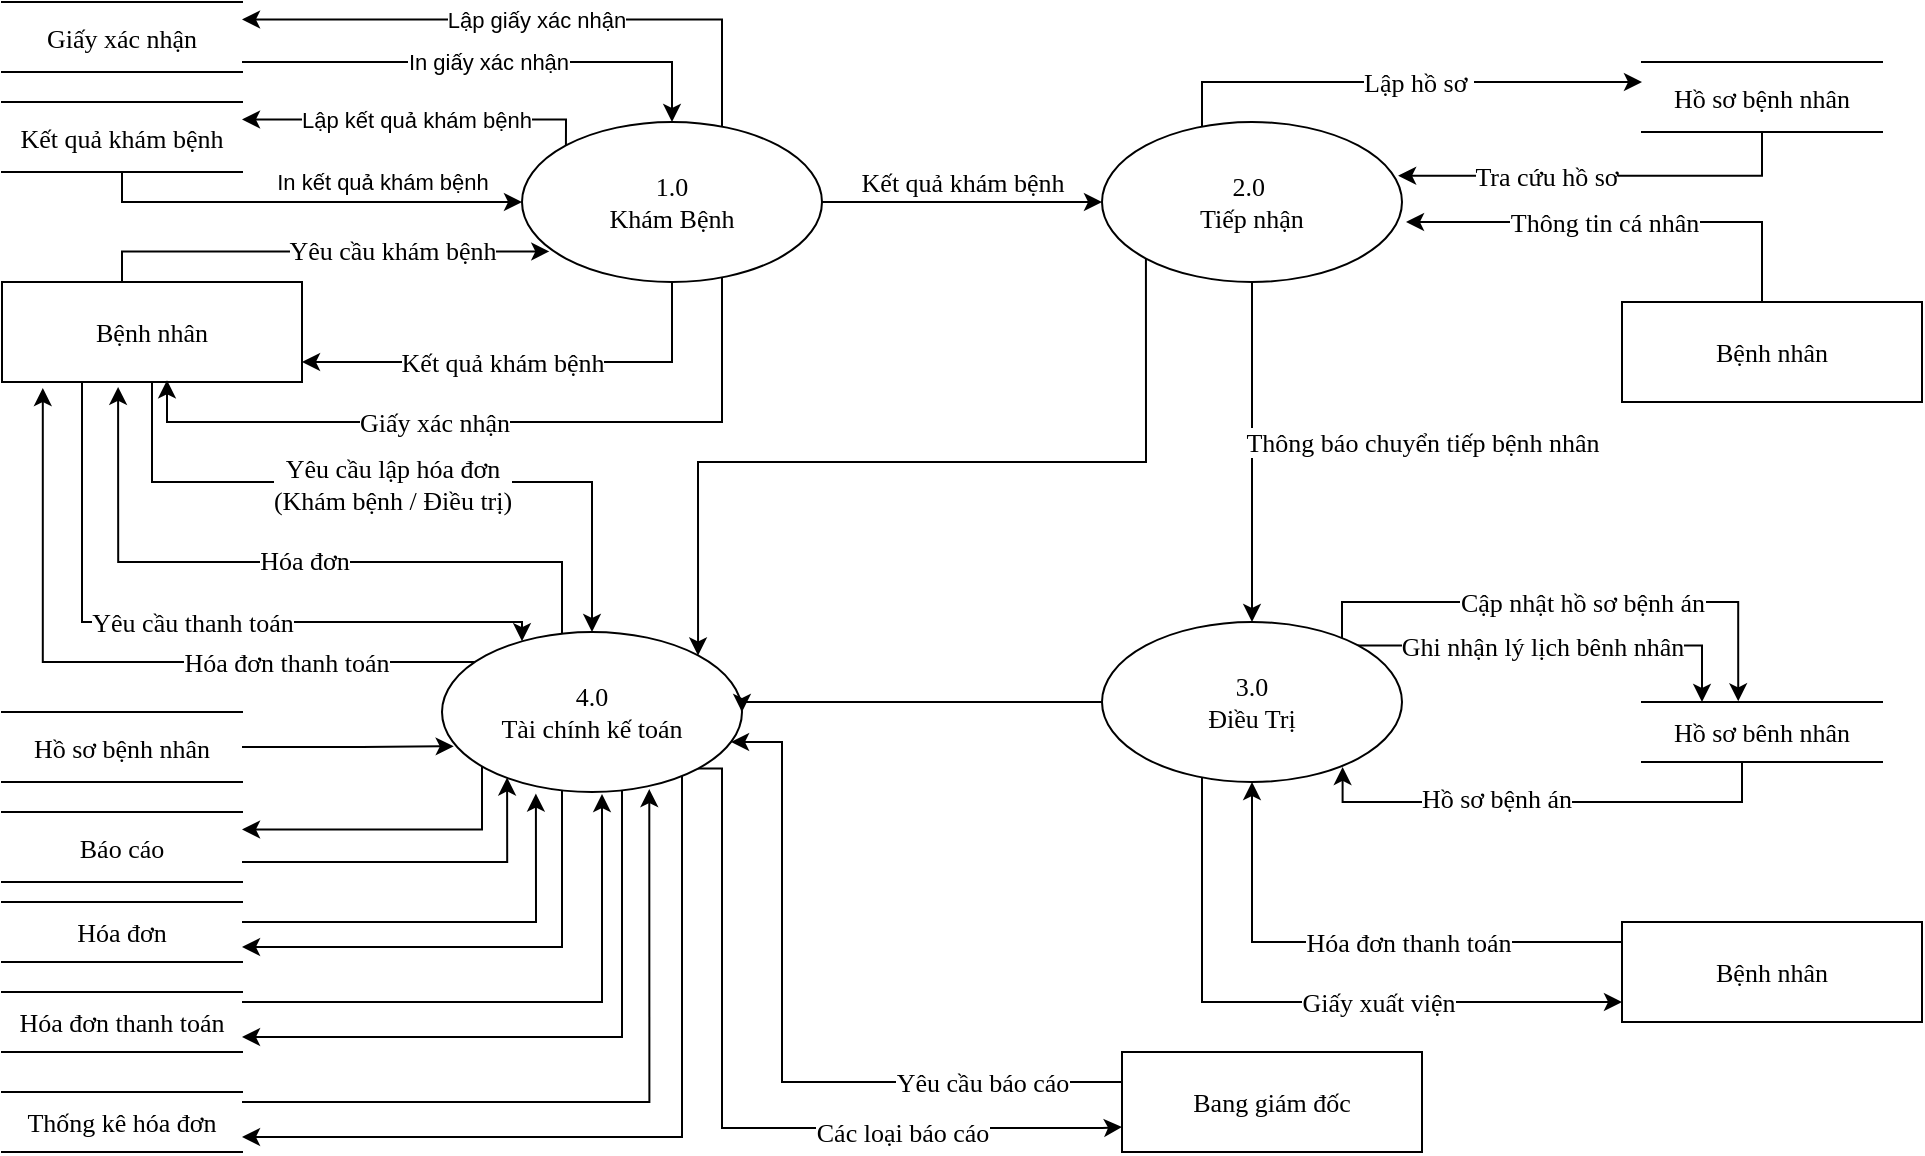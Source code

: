<mxfile version="13.10.4" type="github">
  <diagram id="ow28NsneOe8BZYSyqIUP" name="Page-1">
    <mxGraphModel dx="1019" dy="519" grid="1" gridSize="10" guides="1" tooltips="1" connect="1" arrows="1" fold="1" page="1" pageScale="1" pageWidth="850" pageHeight="1100" math="0" shadow="0">
      <root>
        <mxCell id="0" />
        <mxCell id="1" parent="0" />
        <mxCell id="11v0PXnvtIZo2CiEv95M-6" value="Yêu cầu khám bệnh" style="edgeStyle=orthogonalEdgeStyle;rounded=0;orthogonalLoop=1;jettySize=auto;html=1;exitX=1;exitY=0.5;exitDx=0;exitDy=0;entryX=0.091;entryY=0.809;entryDx=0;entryDy=0;fontFamily=Times New Roman;fontSize=13;entryPerimeter=0;" parent="1" source="11v0PXnvtIZo2CiEv95M-1" target="11v0PXnvtIZo2CiEv95M-2" edge="1">
          <mxGeometry x="0.555" y="1" relative="1" as="geometry">
            <mxPoint x="220" y="160" as="targetPoint" />
            <Array as="points">
              <mxPoint x="150" y="170" />
              <mxPoint x="60" y="170" />
              <mxPoint x="60" y="125" />
            </Array>
            <mxPoint as="offset" />
          </mxGeometry>
        </mxCell>
        <mxCell id="X4gk_abKZxla-AfvRwQS-9" value="Yêu cầu thanh toán" style="edgeStyle=orthogonalEdgeStyle;rounded=0;orthogonalLoop=1;jettySize=auto;html=1;fontFamily=Times New Roman;fontSize=13;" parent="1" source="11v0PXnvtIZo2CiEv95M-1" target="11v0PXnvtIZo2CiEv95M-4" edge="1">
          <mxGeometry relative="1" as="geometry">
            <Array as="points">
              <mxPoint x="40" y="310" />
              <mxPoint x="260" y="310" />
            </Array>
          </mxGeometry>
        </mxCell>
        <mxCell id="X4gk_abKZxla-AfvRwQS-20" style="edgeStyle=orthogonalEdgeStyle;rounded=0;orthogonalLoop=1;jettySize=auto;html=1;fontFamily=Times New Roman;fontSize=13;" parent="1" source="11v0PXnvtIZo2CiEv95M-1" target="11v0PXnvtIZo2CiEv95M-4" edge="1">
          <mxGeometry relative="1" as="geometry">
            <Array as="points">
              <mxPoint x="75" y="240" />
              <mxPoint x="295" y="240" />
            </Array>
          </mxGeometry>
        </mxCell>
        <mxCell id="X4gk_abKZxla-AfvRwQS-21" value="Yêu cầu lập hóa đơn&lt;br style=&quot;font-size: 13px;&quot;&gt;(Khám bệnh / Điều trị)" style="edgeLabel;html=1;align=center;verticalAlign=middle;resizable=0;points=[];fontFamily=Times New Roman;fontSize=13;" parent="X4gk_abKZxla-AfvRwQS-20" vertex="1" connectable="0">
          <mxGeometry x="-0.015" y="-1" relative="1" as="geometry">
            <mxPoint as="offset" />
          </mxGeometry>
        </mxCell>
        <mxCell id="11v0PXnvtIZo2CiEv95M-1" value="Bệnh nhân" style="rounded=0;whiteSpace=wrap;html=1;fontFamily=Times New Roman;fontSize=13;" parent="1" vertex="1">
          <mxGeometry y="140" width="150" height="50" as="geometry" />
        </mxCell>
        <mxCell id="11v0PXnvtIZo2CiEv95M-7" value="Kết quả khám bệnh" style="edgeStyle=orthogonalEdgeStyle;rounded=0;orthogonalLoop=1;jettySize=auto;html=1;exitX=1;exitY=0.5;exitDx=0;exitDy=0;entryX=0;entryY=0.5;entryDx=0;entryDy=0;fontFamily=Times New Roman;fontSize=13;" parent="1" source="11v0PXnvtIZo2CiEv95M-2" target="11v0PXnvtIZo2CiEv95M-3" edge="1">
          <mxGeometry y="10" relative="1" as="geometry">
            <mxPoint as="offset" />
          </mxGeometry>
        </mxCell>
        <mxCell id="X4gk_abKZxla-AfvRwQS-1" value="Giấy xác nhận" style="edgeStyle=orthogonalEdgeStyle;rounded=0;orthogonalLoop=1;jettySize=auto;html=1;entryX=0.55;entryY=0.983;entryDx=0;entryDy=0;entryPerimeter=0;fontFamily=Times New Roman;fontSize=13;" parent="1" source="11v0PXnvtIZo2CiEv95M-2" target="11v0PXnvtIZo2CiEv95M-1" edge="1">
          <mxGeometry x="0.168" relative="1" as="geometry">
            <mxPoint x="160" y="210" as="targetPoint" />
            <Array as="points">
              <mxPoint x="360" y="210" />
              <mxPoint x="83" y="210" />
            </Array>
            <mxPoint as="offset" />
          </mxGeometry>
        </mxCell>
        <mxCell id="X4gk_abKZxla-AfvRwQS-3" value="Kết quả khám bệnh" style="edgeStyle=orthogonalEdgeStyle;rounded=0;orthogonalLoop=1;jettySize=auto;html=1;fontFamily=Times New Roman;fontSize=13;" parent="1" source="11v0PXnvtIZo2CiEv95M-2" target="11v0PXnvtIZo2CiEv95M-1" edge="1">
          <mxGeometry x="0.114" relative="1" as="geometry">
            <mxPoint x="28" y="65" as="targetPoint" />
            <Array as="points">
              <mxPoint x="335" y="180" />
            </Array>
            <mxPoint as="offset" />
          </mxGeometry>
        </mxCell>
        <mxCell id="spBTd_Si_Vea1EBsp9rR-3" value="Lập giấy xác nhận" style="edgeStyle=orthogonalEdgeStyle;rounded=0;orthogonalLoop=1;jettySize=auto;html=1;entryX=1;entryY=0.25;entryDx=0;entryDy=0;" edge="1" parent="1" source="11v0PXnvtIZo2CiEv95M-2" target="spBTd_Si_Vea1EBsp9rR-1">
          <mxGeometry relative="1" as="geometry">
            <Array as="points">
              <mxPoint x="360" y="9" />
            </Array>
          </mxGeometry>
        </mxCell>
        <mxCell id="spBTd_Si_Vea1EBsp9rR-5" value="Lập kết quả khám bệnh" style="edgeStyle=orthogonalEdgeStyle;rounded=0;orthogonalLoop=1;jettySize=auto;html=1;exitX=0;exitY=0;exitDx=0;exitDy=0;entryX=1;entryY=0.25;entryDx=0;entryDy=0;" edge="1" parent="1" source="11v0PXnvtIZo2CiEv95M-2" target="spBTd_Si_Vea1EBsp9rR-2">
          <mxGeometry relative="1" as="geometry">
            <Array as="points">
              <mxPoint x="282" y="59" />
            </Array>
          </mxGeometry>
        </mxCell>
        <mxCell id="11v0PXnvtIZo2CiEv95M-2" value="1.0 &lt;br style=&quot;font-size: 13px;&quot;&gt;Khám Bệnh" style="ellipse;whiteSpace=wrap;html=1;fontFamily=Times New Roman;fontSize=13;" parent="1" vertex="1">
          <mxGeometry x="260" y="60" width="150" height="80" as="geometry" />
        </mxCell>
        <mxCell id="11v0PXnvtIZo2CiEv95M-9" value="Lập hồ sơ&amp;nbsp;" style="edgeStyle=orthogonalEdgeStyle;rounded=0;orthogonalLoop=1;jettySize=auto;html=1;fontFamily=Times New Roman;fontSize=13;" parent="1" source="11v0PXnvtIZo2CiEv95M-3" target="11v0PXnvtIZo2CiEv95M-8" edge="1">
          <mxGeometry x="0.072" relative="1" as="geometry">
            <Array as="points">
              <mxPoint x="600" y="40" />
            </Array>
            <mxPoint as="offset" />
          </mxGeometry>
        </mxCell>
        <mxCell id="11v0PXnvtIZo2CiEv95M-15" value="Thông báo chuyển tiếp bệnh nhân" style="edgeStyle=orthogonalEdgeStyle;rounded=0;orthogonalLoop=1;jettySize=auto;html=1;fontFamily=Times New Roman;fontSize=13;" parent="1" source="11v0PXnvtIZo2CiEv95M-3" target="11v0PXnvtIZo2CiEv95M-5" edge="1">
          <mxGeometry x="-0.059" y="85" relative="1" as="geometry">
            <mxPoint as="offset" />
          </mxGeometry>
        </mxCell>
        <mxCell id="X4gk_abKZxla-AfvRwQS-18" style="edgeStyle=orthogonalEdgeStyle;rounded=0;orthogonalLoop=1;jettySize=auto;html=1;exitX=0;exitY=1;exitDx=0;exitDy=0;entryX=1;entryY=0;entryDx=0;entryDy=0;fontFamily=Times New Roman;fontSize=13;" parent="1" source="11v0PXnvtIZo2CiEv95M-3" target="11v0PXnvtIZo2CiEv95M-4" edge="1">
          <mxGeometry relative="1" as="geometry">
            <Array as="points">
              <mxPoint x="572" y="230" />
              <mxPoint x="348" y="230" />
            </Array>
          </mxGeometry>
        </mxCell>
        <mxCell id="11v0PXnvtIZo2CiEv95M-3" value="2.0&amp;nbsp;&lt;br style=&quot;font-size: 13px;&quot;&gt;Tiếp nhận" style="ellipse;whiteSpace=wrap;html=1;fontFamily=Times New Roman;fontSize=13;" parent="1" vertex="1">
          <mxGeometry x="550" y="60" width="150" height="80" as="geometry" />
        </mxCell>
        <mxCell id="11v0PXnvtIZo2CiEv95M-35" style="edgeStyle=orthogonalEdgeStyle;rounded=0;orthogonalLoop=1;jettySize=auto;html=1;entryX=1;entryY=0.75;entryDx=0;entryDy=0;fontFamily=Times New Roman;fontSize=13;" parent="1" source="11v0PXnvtIZo2CiEv95M-4" target="11v0PXnvtIZo2CiEv95M-32" edge="1">
          <mxGeometry relative="1" as="geometry">
            <Array as="points">
              <mxPoint x="280" y="473" />
            </Array>
          </mxGeometry>
        </mxCell>
        <mxCell id="11v0PXnvtIZo2CiEv95M-37" style="edgeStyle=orthogonalEdgeStyle;rounded=0;orthogonalLoop=1;jettySize=auto;html=1;exitX=1;exitY=1;exitDx=0;exitDy=0;entryX=1;entryY=0.75;entryDx=0;entryDy=0;fontFamily=Times New Roman;fontSize=13;" parent="1" source="11v0PXnvtIZo2CiEv95M-4" target="11v0PXnvtIZo2CiEv95M-33" edge="1">
          <mxGeometry relative="1" as="geometry">
            <Array as="points">
              <mxPoint x="348" y="348" />
              <mxPoint x="310" y="348" />
              <mxPoint x="310" y="518" />
            </Array>
          </mxGeometry>
        </mxCell>
        <mxCell id="11v0PXnvtIZo2CiEv95M-41" style="edgeStyle=orthogonalEdgeStyle;rounded=0;orthogonalLoop=1;jettySize=auto;html=1;exitX=1;exitY=1;exitDx=0;exitDy=0;entryX=0;entryY=0.75;entryDx=0;entryDy=0;fontFamily=Times New Roman;fontSize=13;" parent="1" source="11v0PXnvtIZo2CiEv95M-4" target="11v0PXnvtIZo2CiEv95M-39" edge="1">
          <mxGeometry relative="1" as="geometry">
            <Array as="points">
              <mxPoint x="360" y="383" />
              <mxPoint x="360" y="563" />
              <mxPoint x="550" y="563" />
            </Array>
            <mxPoint x="350" y="440" as="sourcePoint" />
            <mxPoint x="550" y="630" as="targetPoint" />
          </mxGeometry>
        </mxCell>
        <mxCell id="11v0PXnvtIZo2CiEv95M-42" value="Các loại báo cáo" style="edgeLabel;html=1;align=center;verticalAlign=middle;resizable=0;points=[];fontFamily=Times New Roman;fontSize=13;" parent="11v0PXnvtIZo2CiEv95M-41" vertex="1" connectable="0">
          <mxGeometry x="0.367" y="1" relative="1" as="geometry">
            <mxPoint x="13.67" y="3" as="offset" />
          </mxGeometry>
        </mxCell>
        <mxCell id="X4gk_abKZxla-AfvRwQS-6" value="Hóa đơn thanh toán" style="edgeStyle=orthogonalEdgeStyle;rounded=0;orthogonalLoop=1;jettySize=auto;html=1;entryX=0.136;entryY=1.06;entryDx=0;entryDy=0;entryPerimeter=0;fontFamily=Times New Roman;fontSize=13;" parent="1" source="11v0PXnvtIZo2CiEv95M-4" target="11v0PXnvtIZo2CiEv95M-1" edge="1">
          <mxGeometry x="-0.467" relative="1" as="geometry">
            <Array as="points">
              <mxPoint x="20" y="330" />
            </Array>
            <mxPoint as="offset" />
          </mxGeometry>
        </mxCell>
        <mxCell id="X4gk_abKZxla-AfvRwQS-22" style="edgeStyle=orthogonalEdgeStyle;rounded=0;orthogonalLoop=1;jettySize=auto;html=1;entryX=0.387;entryY=1.049;entryDx=0;entryDy=0;entryPerimeter=0;fontFamily=Times New Roman;fontSize=13;" parent="1" source="11v0PXnvtIZo2CiEv95M-4" target="11v0PXnvtIZo2CiEv95M-1" edge="1">
          <mxGeometry relative="1" as="geometry">
            <Array as="points">
              <mxPoint x="280" y="280" />
              <mxPoint x="58" y="280" />
            </Array>
          </mxGeometry>
        </mxCell>
        <mxCell id="X4gk_abKZxla-AfvRwQS-23" value="Hóa đơn" style="edgeLabel;html=1;align=center;verticalAlign=middle;resizable=0;points=[];fontFamily=Times New Roman;fontSize=13;" parent="X4gk_abKZxla-AfvRwQS-22" vertex="1" connectable="0">
          <mxGeometry x="-0.043" y="-1" relative="1" as="geometry">
            <mxPoint as="offset" />
          </mxGeometry>
        </mxCell>
        <mxCell id="X4gk_abKZxla-AfvRwQS-26" style="edgeStyle=orthogonalEdgeStyle;rounded=0;orthogonalLoop=1;jettySize=auto;html=1;entryX=1;entryY=0.75;entryDx=0;entryDy=0;fontFamily=Times New Roman;fontSize=13;" parent="1" source="11v0PXnvtIZo2CiEv95M-4" target="X4gk_abKZxla-AfvRwQS-24" edge="1">
          <mxGeometry relative="1" as="geometry">
            <Array as="points">
              <mxPoint x="340" y="568" />
            </Array>
          </mxGeometry>
        </mxCell>
        <mxCell id="2kvO1EGYQmq0UY6ftUOQ-3" style="edgeStyle=orthogonalEdgeStyle;rounded=0;orthogonalLoop=1;jettySize=auto;html=1;entryX=1;entryY=0.25;entryDx=0;entryDy=0;" parent="1" source="11v0PXnvtIZo2CiEv95M-4" target="2kvO1EGYQmq0UY6ftUOQ-1" edge="1">
          <mxGeometry relative="1" as="geometry">
            <Array as="points">
              <mxPoint x="240" y="414" />
            </Array>
          </mxGeometry>
        </mxCell>
        <mxCell id="11v0PXnvtIZo2CiEv95M-4" value="4.0&lt;br style=&quot;font-size: 13px;&quot;&gt;Tài chính kế toán" style="ellipse;whiteSpace=wrap;html=1;fontFamily=Times New Roman;fontSize=13;" parent="1" vertex="1">
          <mxGeometry x="220" y="315" width="150" height="80" as="geometry" />
        </mxCell>
        <mxCell id="11v0PXnvtIZo2CiEv95M-17" value="Cập nhật hồ sơ bệnh án" style="edgeStyle=orthogonalEdgeStyle;rounded=0;orthogonalLoop=1;jettySize=auto;html=1;entryX=0.401;entryY=-0.011;entryDx=0;entryDy=0;entryPerimeter=0;fontFamily=Times New Roman;fontSize=13;" parent="1" source="11v0PXnvtIZo2CiEv95M-5" target="11v0PXnvtIZo2CiEv95M-16" edge="1">
          <mxGeometry x="0.038" relative="1" as="geometry">
            <Array as="points">
              <mxPoint x="670" y="300" />
              <mxPoint x="868" y="300" />
            </Array>
            <mxPoint as="offset" />
          </mxGeometry>
        </mxCell>
        <mxCell id="11v0PXnvtIZo2CiEv95M-22" style="edgeStyle=orthogonalEdgeStyle;rounded=0;orthogonalLoop=1;jettySize=auto;html=1;fontFamily=Times New Roman;fontSize=13;" parent="1" source="11v0PXnvtIZo2CiEv95M-5" edge="1">
          <mxGeometry relative="1" as="geometry">
            <Array as="points">
              <mxPoint x="600" y="500" />
            </Array>
            <mxPoint x="810" y="500" as="targetPoint" />
          </mxGeometry>
        </mxCell>
        <mxCell id="11v0PXnvtIZo2CiEv95M-23" value="Giấy xuất viện" style="edgeLabel;html=1;align=center;verticalAlign=middle;resizable=0;points=[];fontFamily=Times New Roman;fontSize=13;" parent="11v0PXnvtIZo2CiEv95M-22" vertex="1" connectable="0">
          <mxGeometry x="0.153" y="-2" relative="1" as="geometry">
            <mxPoint x="14" y="-2" as="offset" />
          </mxGeometry>
        </mxCell>
        <mxCell id="X4gk_abKZxla-AfvRwQS-11" style="edgeStyle=orthogonalEdgeStyle;rounded=0;orthogonalLoop=1;jettySize=auto;html=1;exitX=1;exitY=0;exitDx=0;exitDy=0;entryX=0.25;entryY=0;entryDx=0;entryDy=0;fontFamily=Times New Roman;fontSize=13;" parent="1" source="11v0PXnvtIZo2CiEv95M-5" target="11v0PXnvtIZo2CiEv95M-16" edge="1">
          <mxGeometry relative="1" as="geometry" />
        </mxCell>
        <mxCell id="X4gk_abKZxla-AfvRwQS-12" value="Ghi nhận lý lịch bênh nhân" style="edgeLabel;html=1;align=center;verticalAlign=middle;resizable=0;points=[];fontFamily=Times New Roman;fontSize=13;" parent="X4gk_abKZxla-AfvRwQS-11" vertex="1" connectable="0">
          <mxGeometry x="0.079" relative="1" as="geometry">
            <mxPoint x="-16.03" as="offset" />
          </mxGeometry>
        </mxCell>
        <mxCell id="X4gk_abKZxla-AfvRwQS-19" style="edgeStyle=orthogonalEdgeStyle;rounded=0;orthogonalLoop=1;jettySize=auto;html=1;entryX=1;entryY=0.5;entryDx=0;entryDy=0;fontFamily=Times New Roman;fontSize=13;" parent="1" source="11v0PXnvtIZo2CiEv95M-5" target="11v0PXnvtIZo2CiEv95M-4" edge="1">
          <mxGeometry relative="1" as="geometry">
            <Array as="points">
              <mxPoint x="370" y="350" />
            </Array>
          </mxGeometry>
        </mxCell>
        <mxCell id="11v0PXnvtIZo2CiEv95M-5" value="3.0&lt;br style=&quot;font-size: 13px;&quot;&gt;Điều Trị" style="ellipse;whiteSpace=wrap;html=1;fontFamily=Times New Roman;fontSize=13;" parent="1" vertex="1">
          <mxGeometry x="550" y="310" width="150" height="80" as="geometry" />
        </mxCell>
        <mxCell id="11v0PXnvtIZo2CiEv95M-10" value="Tra cứu hồ sơ" style="edgeStyle=orthogonalEdgeStyle;rounded=0;orthogonalLoop=1;jettySize=auto;html=1;entryX=0.987;entryY=0.336;entryDx=0;entryDy=0;entryPerimeter=0;fontFamily=Times New Roman;fontSize=13;" parent="1" source="11v0PXnvtIZo2CiEv95M-8" target="11v0PXnvtIZo2CiEv95M-3" edge="1">
          <mxGeometry x="0.273" relative="1" as="geometry">
            <Array as="points">
              <mxPoint x="880" y="87" />
            </Array>
            <mxPoint as="offset" />
          </mxGeometry>
        </mxCell>
        <mxCell id="11v0PXnvtIZo2CiEv95M-8" value="Hồ sơ bệnh nhân" style="shape=partialRectangle;whiteSpace=wrap;html=1;left=0;right=0;fillColor=none;fontFamily=Times New Roman;fontSize=13;" parent="1" vertex="1">
          <mxGeometry x="820" y="30" width="120" height="35" as="geometry" />
        </mxCell>
        <mxCell id="11v0PXnvtIZo2CiEv95M-13" style="edgeStyle=orthogonalEdgeStyle;rounded=0;orthogonalLoop=1;jettySize=auto;html=1;fontFamily=Times New Roman;fontSize=13;" parent="1" source="11v0PXnvtIZo2CiEv95M-11" edge="1">
          <mxGeometry relative="1" as="geometry">
            <Array as="points">
              <mxPoint x="880" y="110" />
            </Array>
            <mxPoint x="702" y="110" as="targetPoint" />
          </mxGeometry>
        </mxCell>
        <mxCell id="11v0PXnvtIZo2CiEv95M-14" value="Thông tin cá nhân" style="edgeLabel;html=1;align=center;verticalAlign=middle;resizable=0;points=[];fontFamily=Times New Roman;fontSize=13;" parent="11v0PXnvtIZo2CiEv95M-13" vertex="1" connectable="0">
          <mxGeometry x="0.014" relative="1" as="geometry">
            <mxPoint x="-9" y="4.441e-16" as="offset" />
          </mxGeometry>
        </mxCell>
        <mxCell id="11v0PXnvtIZo2CiEv95M-11" value="Bệnh nhân" style="rounded=0;whiteSpace=wrap;html=1;fontFamily=Times New Roman;fontSize=13;" parent="1" vertex="1">
          <mxGeometry x="810" y="150" width="150" height="50" as="geometry" />
        </mxCell>
        <mxCell id="11v0PXnvtIZo2CiEv95M-19" style="edgeStyle=orthogonalEdgeStyle;rounded=0;orthogonalLoop=1;jettySize=auto;html=1;entryX=0.802;entryY=0.906;entryDx=0;entryDy=0;entryPerimeter=0;fontFamily=Times New Roman;fontSize=13;" parent="1" source="11v0PXnvtIZo2CiEv95M-16" target="11v0PXnvtIZo2CiEv95M-5" edge="1">
          <mxGeometry relative="1" as="geometry">
            <Array as="points">
              <mxPoint x="870" y="400" />
              <mxPoint x="670" y="400" />
            </Array>
          </mxGeometry>
        </mxCell>
        <mxCell id="11v0PXnvtIZo2CiEv95M-20" value="Hồ sơ bệnh án" style="edgeLabel;html=1;align=center;verticalAlign=middle;resizable=0;points=[];fontFamily=Times New Roman;fontSize=13;" parent="11v0PXnvtIZo2CiEv95M-19" vertex="1" connectable="0">
          <mxGeometry x="0.623" y="-2" relative="1" as="geometry">
            <mxPoint x="49" as="offset" />
          </mxGeometry>
        </mxCell>
        <mxCell id="11v0PXnvtIZo2CiEv95M-16" value="Hồ sơ bênh nhân" style="shape=partialRectangle;whiteSpace=wrap;html=1;left=0;right=0;fillColor=none;fontFamily=Times New Roman;fontSize=13;" parent="1" vertex="1">
          <mxGeometry x="820" y="350" width="120" height="30" as="geometry" />
        </mxCell>
        <mxCell id="X4gk_abKZxla-AfvRwQS-13" value="Hóa đơn thanh toán" style="edgeStyle=orthogonalEdgeStyle;rounded=0;orthogonalLoop=1;jettySize=auto;html=1;exitX=0;exitY=0.25;exitDx=0;exitDy=0;fontFamily=Times New Roman;fontSize=13;" parent="1" source="11v0PXnvtIZo2CiEv95M-21" target="11v0PXnvtIZo2CiEv95M-5" edge="1">
          <mxGeometry x="-0.178" relative="1" as="geometry">
            <Array as="points">
              <mxPoint x="810" y="470" />
              <mxPoint x="625" y="470" />
            </Array>
            <mxPoint as="offset" />
          </mxGeometry>
        </mxCell>
        <mxCell id="11v0PXnvtIZo2CiEv95M-21" value="Bệnh nhân" style="rounded=0;whiteSpace=wrap;html=1;fontFamily=Times New Roman;fontSize=13;" parent="1" vertex="1">
          <mxGeometry x="810" y="460" width="150" height="50" as="geometry" />
        </mxCell>
        <mxCell id="11v0PXnvtIZo2CiEv95M-34" style="edgeStyle=orthogonalEdgeStyle;rounded=0;orthogonalLoop=1;jettySize=auto;html=1;entryX=0.313;entryY=1.01;entryDx=0;entryDy=0;entryPerimeter=0;fontFamily=Times New Roman;fontSize=13;" parent="1" source="11v0PXnvtIZo2CiEv95M-32" target="11v0PXnvtIZo2CiEv95M-4" edge="1">
          <mxGeometry relative="1" as="geometry">
            <Array as="points">
              <mxPoint x="267" y="460" />
            </Array>
          </mxGeometry>
        </mxCell>
        <mxCell id="11v0PXnvtIZo2CiEv95M-32" value="Hóa đơn" style="shape=partialRectangle;whiteSpace=wrap;html=1;left=0;right=0;fillColor=none;fontFamily=Times New Roman;fontSize=13;" parent="1" vertex="1">
          <mxGeometry y="450" width="120" height="30" as="geometry" />
        </mxCell>
        <mxCell id="11v0PXnvtIZo2CiEv95M-38" style="edgeStyle=orthogonalEdgeStyle;rounded=0;orthogonalLoop=1;jettySize=auto;html=1;fontFamily=Times New Roman;fontSize=13;" parent="1" source="11v0PXnvtIZo2CiEv95M-33" edge="1">
          <mxGeometry relative="1" as="geometry">
            <Array as="points">
              <mxPoint x="300" y="500" />
            </Array>
            <mxPoint x="300" y="396" as="targetPoint" />
          </mxGeometry>
        </mxCell>
        <mxCell id="11v0PXnvtIZo2CiEv95M-33" value="Hóa đơn thanh toán" style="shape=partialRectangle;whiteSpace=wrap;html=1;left=0;right=0;fillColor=none;fontFamily=Times New Roman;fontSize=13;" parent="1" vertex="1">
          <mxGeometry y="495" width="120" height="30" as="geometry" />
        </mxCell>
        <mxCell id="11v0PXnvtIZo2CiEv95M-40" value="Yêu cầu báo cáo" style="edgeStyle=orthogonalEdgeStyle;rounded=0;orthogonalLoop=1;jettySize=auto;html=1;fontFamily=Times New Roman;fontSize=13;" parent="1" source="11v0PXnvtIZo2CiEv95M-39" target="11v0PXnvtIZo2CiEv95M-4" edge="1">
          <mxGeometry x="-0.617" relative="1" as="geometry">
            <mxPoint as="offset" />
            <mxPoint x="360" y="440" as="targetPoint" />
            <Array as="points">
              <mxPoint x="390" y="540" />
              <mxPoint x="390" y="370" />
            </Array>
          </mxGeometry>
        </mxCell>
        <mxCell id="11v0PXnvtIZo2CiEv95M-39" value="Bang giám đốc" style="rounded=0;whiteSpace=wrap;html=1;fontFamily=Times New Roman;fontSize=13;" parent="1" vertex="1">
          <mxGeometry x="560" y="525" width="150" height="50" as="geometry" />
        </mxCell>
        <mxCell id="X4gk_abKZxla-AfvRwQS-15" style="edgeStyle=orthogonalEdgeStyle;rounded=0;orthogonalLoop=1;jettySize=auto;html=1;entryX=0.039;entryY=0.714;entryDx=0;entryDy=0;fontFamily=Times New Roman;fontSize=13;entryPerimeter=0;" parent="1" source="X4gk_abKZxla-AfvRwQS-4" target="11v0PXnvtIZo2CiEv95M-4" edge="1">
          <mxGeometry relative="1" as="geometry">
            <Array as="points">
              <mxPoint x="180" y="372" />
              <mxPoint x="180" y="372" />
            </Array>
          </mxGeometry>
        </mxCell>
        <mxCell id="X4gk_abKZxla-AfvRwQS-4" value="Hồ sơ bệnh nhân" style="shape=partialRectangle;whiteSpace=wrap;html=1;left=0;right=0;fillColor=none;fontFamily=Times New Roman;fontSize=13;" parent="1" vertex="1">
          <mxGeometry y="355" width="120" height="35" as="geometry" />
        </mxCell>
        <mxCell id="X4gk_abKZxla-AfvRwQS-25" style="edgeStyle=orthogonalEdgeStyle;rounded=0;orthogonalLoop=1;jettySize=auto;html=1;entryX=0.691;entryY=0.982;entryDx=0;entryDy=0;entryPerimeter=0;fontFamily=Times New Roman;fontSize=13;" parent="1" source="X4gk_abKZxla-AfvRwQS-24" target="11v0PXnvtIZo2CiEv95M-4" edge="1">
          <mxGeometry relative="1" as="geometry">
            <Array as="points">
              <mxPoint x="324" y="550" />
            </Array>
          </mxGeometry>
        </mxCell>
        <mxCell id="X4gk_abKZxla-AfvRwQS-24" value="Thống kê hóa đơn" style="shape=partialRectangle;whiteSpace=wrap;html=1;left=0;right=0;fillColor=none;fontFamily=Times New Roman;fontSize=13;" parent="1" vertex="1">
          <mxGeometry y="545" width="120" height="30" as="geometry" />
        </mxCell>
        <mxCell id="2kvO1EGYQmq0UY6ftUOQ-2" style="edgeStyle=orthogonalEdgeStyle;rounded=0;orthogonalLoop=1;jettySize=auto;html=1;entryX=0.217;entryY=0.909;entryDx=0;entryDy=0;entryPerimeter=0;" parent="1" source="2kvO1EGYQmq0UY6ftUOQ-1" target="11v0PXnvtIZo2CiEv95M-4" edge="1">
          <mxGeometry relative="1" as="geometry">
            <Array as="points">
              <mxPoint x="253" y="430" />
            </Array>
          </mxGeometry>
        </mxCell>
        <mxCell id="2kvO1EGYQmq0UY6ftUOQ-1" value="Báo cáo" style="shape=partialRectangle;whiteSpace=wrap;html=1;left=0;right=0;fillColor=none;fontFamily=Times New Roman;fontSize=13;" parent="1" vertex="1">
          <mxGeometry y="405" width="120" height="35" as="geometry" />
        </mxCell>
        <mxCell id="spBTd_Si_Vea1EBsp9rR-4" value="In giấy xác nhận" style="edgeStyle=orthogonalEdgeStyle;rounded=0;orthogonalLoop=1;jettySize=auto;html=1;entryX=0.5;entryY=0;entryDx=0;entryDy=0;" edge="1" parent="1" source="spBTd_Si_Vea1EBsp9rR-1" target="11v0PXnvtIZo2CiEv95M-2">
          <mxGeometry relative="1" as="geometry">
            <Array as="points">
              <mxPoint x="335" y="30" />
            </Array>
          </mxGeometry>
        </mxCell>
        <mxCell id="spBTd_Si_Vea1EBsp9rR-1" value="Giấy xác nhận" style="shape=partialRectangle;whiteSpace=wrap;html=1;left=0;right=0;fillColor=none;fontFamily=Times New Roman;fontSize=13;" vertex="1" parent="1">
          <mxGeometry width="120" height="35" as="geometry" />
        </mxCell>
        <mxCell id="spBTd_Si_Vea1EBsp9rR-6" value="In kết quả khám bệnh" style="edgeStyle=orthogonalEdgeStyle;rounded=0;orthogonalLoop=1;jettySize=auto;html=1;entryX=0;entryY=0.5;entryDx=0;entryDy=0;" edge="1" parent="1" source="spBTd_Si_Vea1EBsp9rR-2" target="11v0PXnvtIZo2CiEv95M-2">
          <mxGeometry x="0.349" y="10" relative="1" as="geometry">
            <Array as="points">
              <mxPoint x="60" y="100" />
            </Array>
            <mxPoint as="offset" />
          </mxGeometry>
        </mxCell>
        <mxCell id="spBTd_Si_Vea1EBsp9rR-2" value="Kết quả khám bệnh" style="shape=partialRectangle;whiteSpace=wrap;html=1;left=0;right=0;fillColor=none;fontFamily=Times New Roman;fontSize=13;" vertex="1" parent="1">
          <mxGeometry y="50" width="120" height="35" as="geometry" />
        </mxCell>
      </root>
    </mxGraphModel>
  </diagram>
</mxfile>
